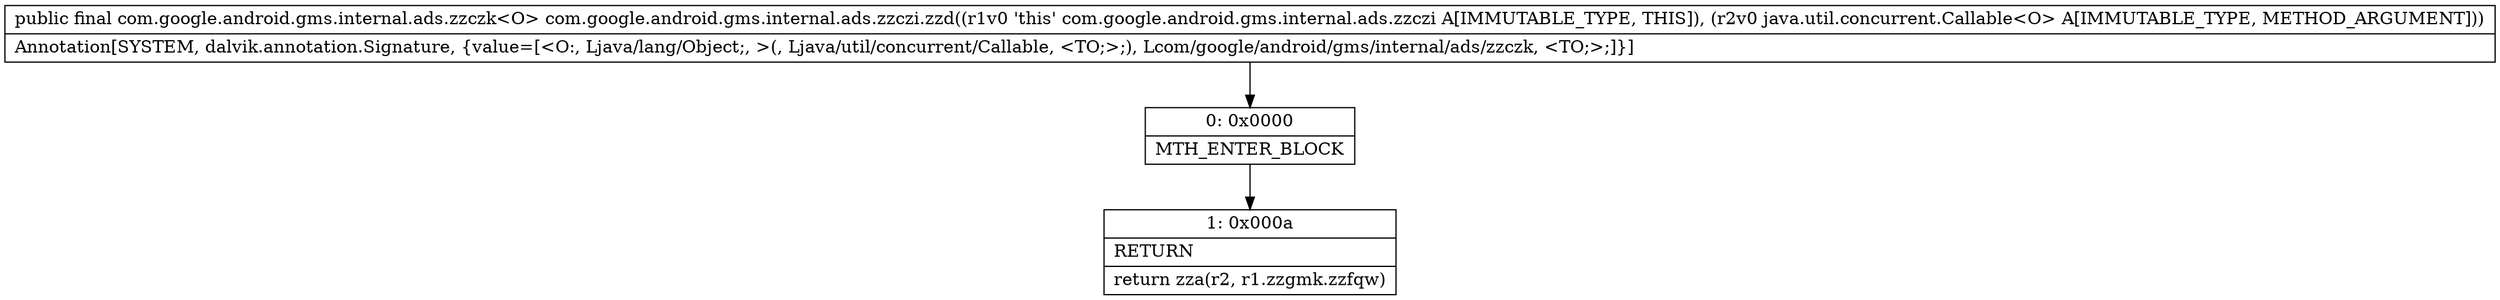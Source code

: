 digraph "CFG forcom.google.android.gms.internal.ads.zzczi.zzd(Ljava\/util\/concurrent\/Callable;)Lcom\/google\/android\/gms\/internal\/ads\/zzczk;" {
Node_0 [shape=record,label="{0\:\ 0x0000|MTH_ENTER_BLOCK\l}"];
Node_1 [shape=record,label="{1\:\ 0x000a|RETURN\l|return zza(r2, r1.zzgmk.zzfqw)\l}"];
MethodNode[shape=record,label="{public final com.google.android.gms.internal.ads.zzczk\<O\> com.google.android.gms.internal.ads.zzczi.zzd((r1v0 'this' com.google.android.gms.internal.ads.zzczi A[IMMUTABLE_TYPE, THIS]), (r2v0 java.util.concurrent.Callable\<O\> A[IMMUTABLE_TYPE, METHOD_ARGUMENT]))  | Annotation[SYSTEM, dalvik.annotation.Signature, \{value=[\<O:, Ljava\/lang\/Object;, \>(, Ljava\/util\/concurrent\/Callable, \<TO;\>;), Lcom\/google\/android\/gms\/internal\/ads\/zzczk, \<TO;\>;]\}]\l}"];
MethodNode -> Node_0;
Node_0 -> Node_1;
}

